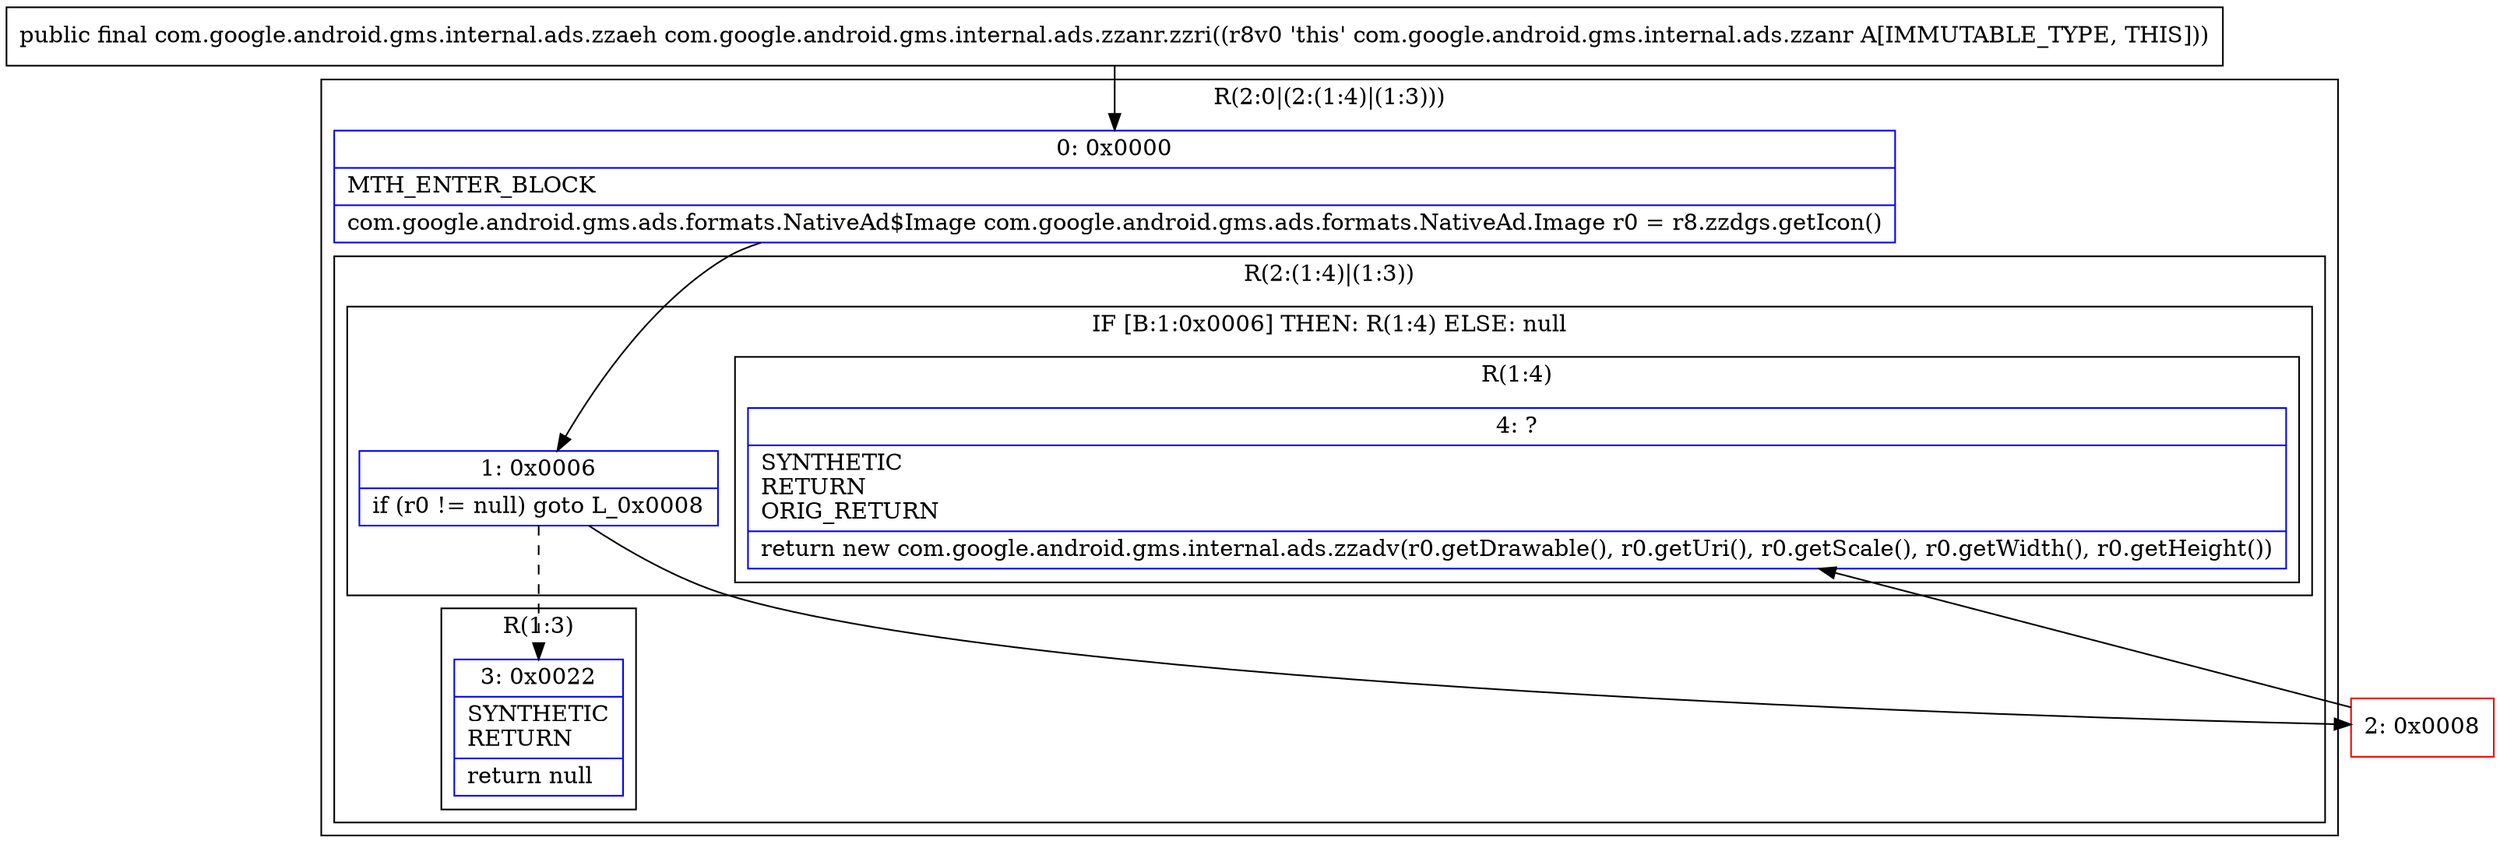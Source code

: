 digraph "CFG forcom.google.android.gms.internal.ads.zzanr.zzri()Lcom\/google\/android\/gms\/internal\/ads\/zzaeh;" {
subgraph cluster_Region_1664380530 {
label = "R(2:0|(2:(1:4)|(1:3)))";
node [shape=record,color=blue];
Node_0 [shape=record,label="{0\:\ 0x0000|MTH_ENTER_BLOCK\l|com.google.android.gms.ads.formats.NativeAd$Image com.google.android.gms.ads.formats.NativeAd.Image r0 = r8.zzdgs.getIcon()\l}"];
subgraph cluster_Region_78607765 {
label = "R(2:(1:4)|(1:3))";
node [shape=record,color=blue];
subgraph cluster_IfRegion_543703397 {
label = "IF [B:1:0x0006] THEN: R(1:4) ELSE: null";
node [shape=record,color=blue];
Node_1 [shape=record,label="{1\:\ 0x0006|if (r0 != null) goto L_0x0008\l}"];
subgraph cluster_Region_1388784410 {
label = "R(1:4)";
node [shape=record,color=blue];
Node_4 [shape=record,label="{4\:\ ?|SYNTHETIC\lRETURN\lORIG_RETURN\l|return new com.google.android.gms.internal.ads.zzadv(r0.getDrawable(), r0.getUri(), r0.getScale(), r0.getWidth(), r0.getHeight())\l}"];
}
}
subgraph cluster_Region_18425769 {
label = "R(1:3)";
node [shape=record,color=blue];
Node_3 [shape=record,label="{3\:\ 0x0022|SYNTHETIC\lRETURN\l|return null\l}"];
}
}
}
Node_2 [shape=record,color=red,label="{2\:\ 0x0008}"];
MethodNode[shape=record,label="{public final com.google.android.gms.internal.ads.zzaeh com.google.android.gms.internal.ads.zzanr.zzri((r8v0 'this' com.google.android.gms.internal.ads.zzanr A[IMMUTABLE_TYPE, THIS])) }"];
MethodNode -> Node_0;
Node_0 -> Node_1;
Node_1 -> Node_2;
Node_1 -> Node_3[style=dashed];
Node_2 -> Node_4;
}

